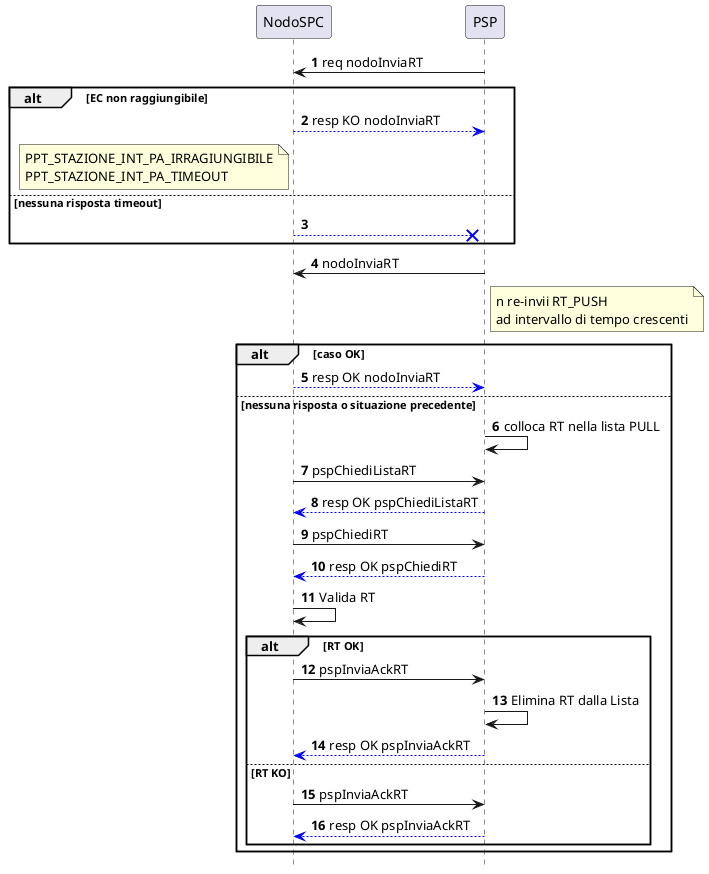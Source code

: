 @startuml
hide footbox
autonumber 

participant NodoSPC
participant PSP




PSP -> NodoSPC: req nodoInviaRT

   
alt EC non raggiungibile 
NodoSPC -[#blue]-> PSP : resp KO nodoInviaRT
note left NodoSPC : PPT_STAZIONE_INT_PA_IRRAGIUNGIBILE\nPPT_STAZIONE_INT_PA_TIMEOUT

else nessuna risposta timeout
NodoSPC -[#blue]-X PSP 

end


PSP -> NodoSPC : nodoInviaRT
note right PSP : n re-invii RT_PUSH\nad intervallo di tempo crescenti


alt caso OK

NodoSPC -[#blue]-> PSP : resp OK nodoInviaRT

else nessuna risposta o situazione precedente
PSP -> PSP : colloca RT nella lista PULL
NodoSPC -> PSP : pspChiediListaRT
PSP -[#blue]-> NodoSPC : resp OK pspChiediListaRT
NodoSPC -> PSP : pspChiediRT
PSP -[#blue]-> NodoSPC : resp OK pspChiediRT
NodoSPC -> NodoSPC : Valida RT

    alt RT OK
    NodoSPC -> PSP : pspInviaAckRT
    PSP -> PSP : Elimina RT dalla Lista
    PSP -[#blue]-> NodoSPC : resp OK pspInviaAckRT
    else RT KO
    NodoSPC -> PSP : pspInviaAckRT
   
    PSP -[#blue]-> NodoSPC : resp OK pspInviaAckRT
    end
    
end


@enduml